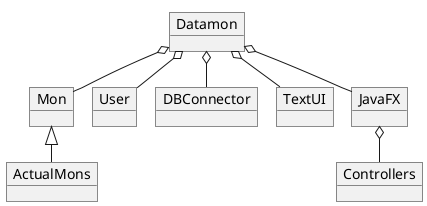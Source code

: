 @startuml
'https://plantuml.com/object-diagram
!pragma layout smetana

object Mon
object User
object Datamon
object DBConnector
object TextUI
object JavaFX
object Controllers
object ActualMons

Datamon o-- Mon
Datamon o-- JavaFX
JavaFX o-- Controllers
Datamon o-- User
Datamon o-- TextUI
Datamon o-- DBConnector
Mon <|-- ActualMons


@enduml

